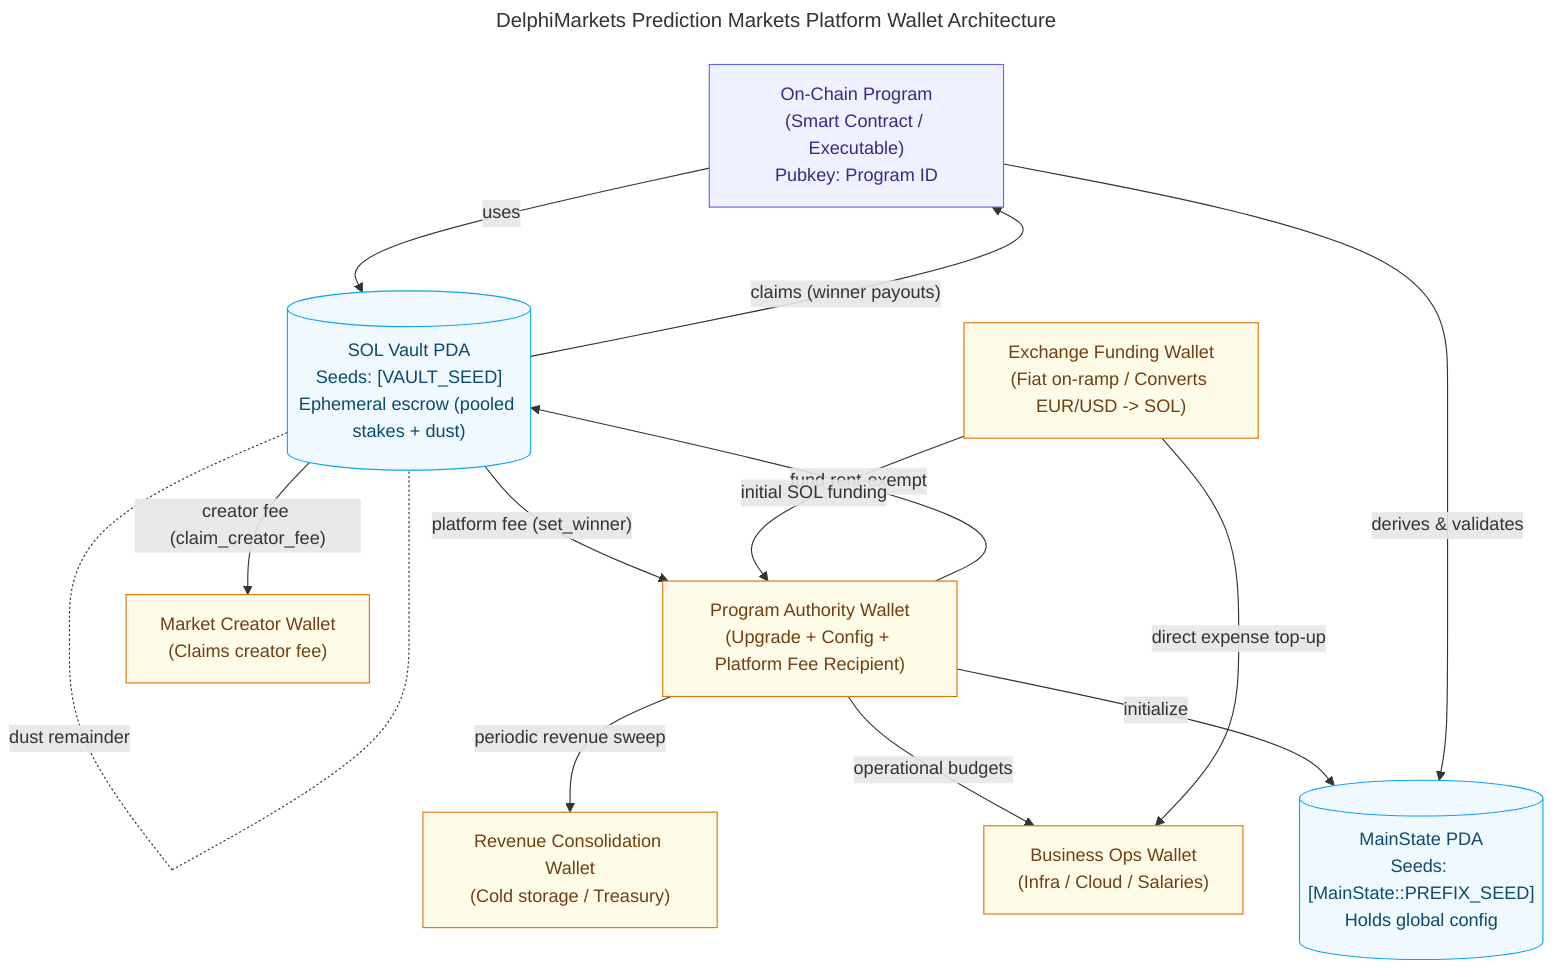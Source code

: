 ---
title: DelphiMarkets Prediction Markets Platform Wallet Architecture
---
%% Mermaid diagram describing wallet relationships
flowchart TB

    %% Nodes
    SC["On-Chain Program<br/>(Smart Contract / Executable)<br/>Pubkey: Program ID"]
    AUTH["Program Authority Wallet<br/>(Upgrade + Config + Platform Fee Recipient)"]
    MAIN_STATE[("MainState PDA<br/>Seeds: [MainState::PREFIX_SEED]<br/>Holds global config")] 
    SOL_VAULT[("SOL Vault PDA<br/>Seeds: [VAULT_SEED]<br/>Ephemeral escrow (pooled stakes + dust)")] 
    CREATOR["Market Creator Wallet<br/>(Claims creator fee)"]
    BIZ_EXP["Business Ops Wallet<br/>(Infra / Cloud / Salaries)"]
    REVENUE["Revenue Consolidation Wallet<br/>(Cold storage / Treasury)"]
    EXCHANGE["Exchange Funding Wallet<br/>(Fiat on-ramp / Converts EUR/USD -> SOL)"]

    %% Relationships
    AUTH -->|"initialize"| MAIN_STATE
    AUTH -->|"fund rent-exempt"| SOL_VAULT
    SC -->|"derives & validates"| MAIN_STATE
    SC -->|"uses"| SOL_VAULT

    %% Resolution-time fee extraction
    SOL_VAULT -->|"platform fee (set_winner)"| AUTH
    SOL_VAULT -->|"creator fee (claim_creator_fee)"| CREATOR

    %% Participant payouts (principal + profit share) happen via claim instructions pulling from vault
    SOL_VAULT -->|"claims (winner payouts)"| SC

    %% Post-resolution treasury & ops management
    AUTH -->|"operational budgets"| BIZ_EXP
    AUTH -->|"periodic revenue sweep"| REVENUE

    %% Fiat on-ramp funding (one-directional)
    EXCHANGE -->|"initial SOL funding"| AUTH
    EXCHANGE -->|"direct expense top-up"| BIZ_EXP

    %% Dust (rounding remainder) stays in SOL_VAULT until swept
    SOL_VAULT -. "dust remainder" .- SOL_VAULT

    %% Style & Classes
    classDef pda fill:#f0f9ff,stroke:#0ea5e9,stroke-width:1px,color:#0c4a6e;
    classDef wallet fill:#fefce8,stroke:#d97706,stroke-width:1px,color:#713f12;
    classDef program fill:#eef2ff,stroke:#6366f1,stroke-width:1px,color:#312e81;

    class MAIN_STATE,SOL_VAULT pda;
    class AUTH,CREATOR,BIZ_EXP,REVENUE,EXCHANGE wallet;
    class SC program;

    %% Notes
    %% Legend removed for clarity: colors differentiate Program (purple), PDAs (blue), Wallets (amber).
    %% - AUTH: upgrade + config + immediate platform fee sink.
    %% - CREATOR: claims creator fee on demand.
    %% - BIZ_EXP: receives budgeted operating transfers from AUTH.
    %% - REVENUE: receives periodic consolidation sweeps from AUTH for long-term treasury.
    %% - EXCHANGE: custodial/on-ramp wallet only; sends SOL inward (no inbound flows back for security).
    %% - Platform fee: immediate; Creator fee: claimed later; Winner claim: principal + pro-rata; Dust: remainder in SOL_VAULT.